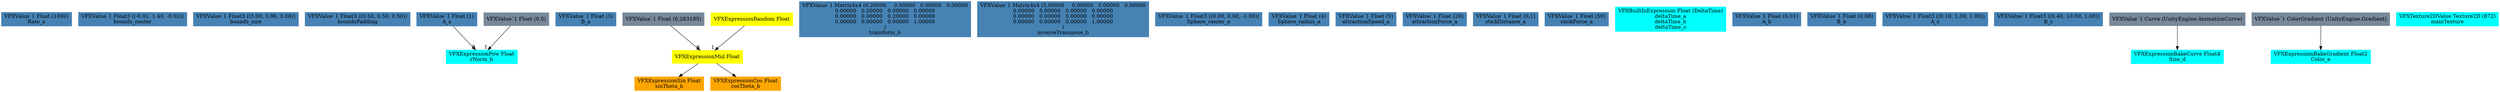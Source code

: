 digraph G {
node0 [shape="box" color="steelblue" style="filled" label="VFXValue`1 Float (1000)
Rate_a"]
node1 [shape="box" color="steelblue" style="filled" label="VFXValue`1 Float3 ((-0.01, 1.40, -0.02))
bounds_center"]
node2 [shape="box" color="steelblue" style="filled" label="VFXValue`1 Float3 ((3.00, 3.96, 3.06))
bounds_size"]
node3 [shape="box" color="steelblue" style="filled" label="VFXValue`1 Float3 ((0.50, 0.50, 0.50))
boundsPadding"]
node4 [shape="box" color="steelblue" style="filled" label="VFXValue`1 Float (1)
A_a"]
node5 [shape="box" color="steelblue" style="filled" label="VFXValue`1 Float (3)
B_a"]
node6 [shape="box" color="cyan" style="filled" label="VFXExpressionPow Float
rNorm_b"]
node7 [shape="box" color="lightslategray" style="filled" label="VFXValue`1 Float (0,5)"]
node8 [shape="box" color="orange" style="filled" label="VFXExpressionSin Float
sinTheta_b"]
node9 [shape="box" color="yellow" style="filled" label="VFXExpressionMul Float"]
node10 [shape="box" color="lightslategray" style="filled" label="VFXValue`1 Float (6,283185)"]
node11 [shape="box" color="yellow" style="filled" label="VFXExpressionRandom Float"]
node12 [shape="box" color="orange" style="filled" label="VFXExpressionCos Float
cosTheta_b"]
node13 [shape="box" color="steelblue" style="filled" label="VFXValue`1 Matrix4x4 (0.20000	0.00000	0.00000	0.00000
0.00000	0.20000	0.00000	0.00000
0.00000	0.00000	0.20000	0.00000
0.00000	0.00000	0.00000	1.00000
)
transform_b"]
node14 [shape="box" color="steelblue" style="filled" label="VFXValue`1 Matrix4x4 (5.00000	0.00000	0.00000	0.00000
0.00000	5.00000	0.00000	0.00000
0.00000	0.00000	5.00000	0.00000
0.00000	0.00000	0.00000	1.00000
)
inverseTranspose_b"]
node15 [shape="box" color="steelblue" style="filled" label="VFXValue`1 Float3 ((0.00, 0.00, -1.00))
Sphere_center_a"]
node16 [shape="box" color="steelblue" style="filled" label="VFXValue`1 Float (4)
Sphere_radius_a"]
node17 [shape="box" color="steelblue" style="filled" label="VFXValue`1 Float (5)
attractionSpeed_a"]
node18 [shape="box" color="steelblue" style="filled" label="VFXValue`1 Float (20)
attractionForce_a"]
node19 [shape="box" color="steelblue" style="filled" label="VFXValue`1 Float (0,1)
stickDistance_a"]
node20 [shape="box" color="steelblue" style="filled" label="VFXValue`1 Float (50)
stickForce_a"]
node21 [shape="box" color="cyan" style="filled" label="VFXBuiltInExpression Float (DeltaTime)
deltaTime_a
deltaTime_b
deltaTime_c"]
node22 [shape="box" color="steelblue" style="filled" label="VFXValue`1 Float (0,01)
A_b"]
node23 [shape="box" color="steelblue" style="filled" label="VFXValue`1 Float (0,08)
B_b"]
node24 [shape="box" color="steelblue" style="filled" label="VFXValue`1 Float3 ((0.10, 1.00, 1.00))
A_c"]
node25 [shape="box" color="steelblue" style="filled" label="VFXValue`1 Float3 ((0.40, 10.00, 1.00))
B_c"]
node26 [shape="box" color="cyan" style="filled" label="VFXExpressionBakeCurve Float4
Size_d"]
node27 [shape="box" color="lightslategray" style="filled" label="VFXValue`1 Curve (UnityEngine.AnimationCurve)"]
node28 [shape="box" color="cyan" style="filled" label="VFXExpressionBakeGradient Float2
Color_e"]
node29 [shape="box" color="lightslategray" style="filled" label="VFXValue`1 ColorGradient (UnityEngine.Gradient)"]
node30 [shape="box" color="cyan" style="filled" label="VFXTexture2DValue Texture2D (872)
mainTexture"]
node4 -> node6 [headlabel="0"]
node7 -> node6 [headlabel="1"]
node9 -> node8 
node10 -> node9 [headlabel="0"]
node11 -> node9 [headlabel="1"]
node9 -> node12 
node27 -> node26 
node29 -> node28 
}
